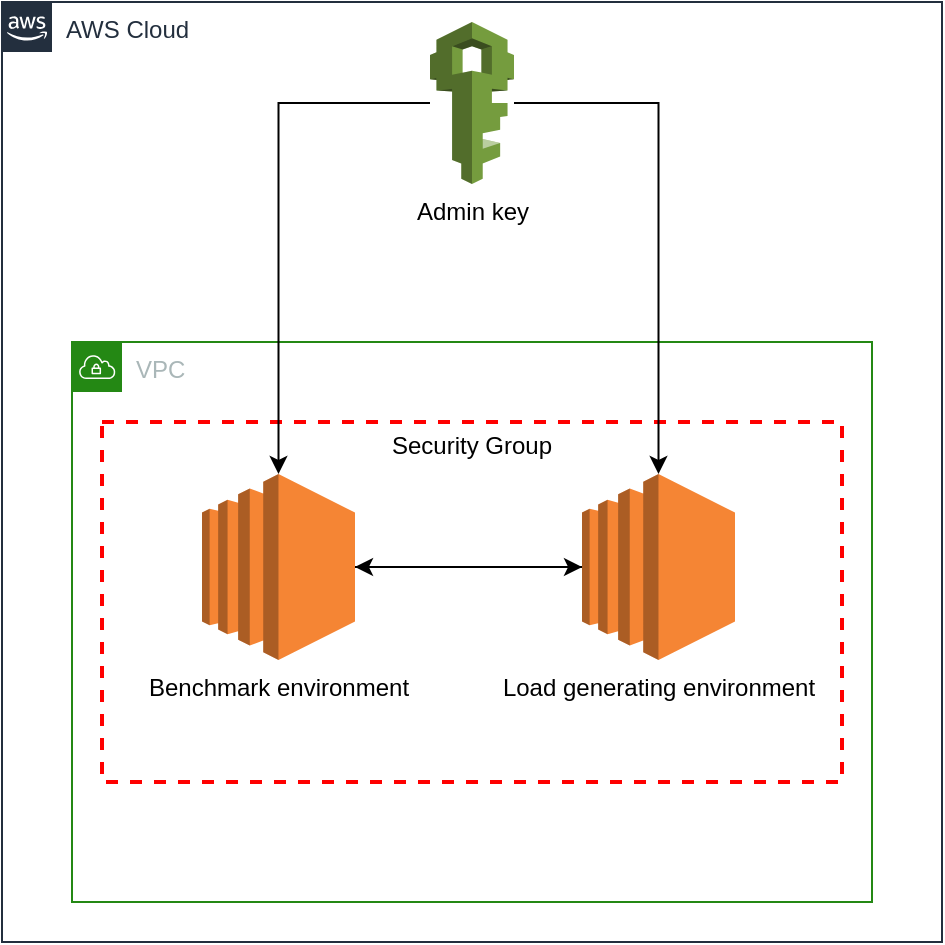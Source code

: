 <mxfile version="14.6.13" type="device"><diagram id="jjydGUOnxP0Iuud4Bz_-" name="Strona-1"><mxGraphModel dx="1662" dy="2001" grid="1" gridSize="10" guides="1" tooltips="1" connect="1" arrows="1" fold="1" page="1" pageScale="1" pageWidth="827" pageHeight="1169" math="0" shadow="0"><root><mxCell id="0"/><mxCell id="1" parent="0"/><mxCell id="_-Ywyn2NpnyOpWHZo5FP-3" value="Security Group" style="fontStyle=0;verticalAlign=top;align=center;spacingTop=-2;fillColor=none;rounded=0;whiteSpace=wrap;html=1;strokeColor=#FF0000;strokeWidth=2;dashed=1;container=1;collapsible=0;expand=0;recursiveResize=0;" parent="1" vertex="1"><mxGeometry x="200" y="160" width="370" height="180" as="geometry"/></mxCell><mxCell id="MAMP4jrjAeRYmESOj4Fr-4" style="edgeStyle=orthogonalEdgeStyle;rounded=0;orthogonalLoop=1;jettySize=auto;html=1;" parent="1" source="_-Ywyn2NpnyOpWHZo5FP-1" target="_-Ywyn2NpnyOpWHZo5FP-2" edge="1"><mxGeometry relative="1" as="geometry"/></mxCell><mxCell id="_-Ywyn2NpnyOpWHZo5FP-1" value="Benchmark environment" style="outlineConnect=0;dashed=0;verticalLabelPosition=bottom;verticalAlign=top;align=center;html=1;shape=mxgraph.aws3.ec2;fillColor=#F58534;gradientColor=none;" parent="1" vertex="1"><mxGeometry x="250" y="186" width="76.5" height="93" as="geometry"/></mxCell><mxCell id="MAMP4jrjAeRYmESOj4Fr-5" style="edgeStyle=orthogonalEdgeStyle;rounded=0;orthogonalLoop=1;jettySize=auto;html=1;" parent="1" source="_-Ywyn2NpnyOpWHZo5FP-2" target="_-Ywyn2NpnyOpWHZo5FP-1" edge="1"><mxGeometry relative="1" as="geometry"/></mxCell><mxCell id="_-Ywyn2NpnyOpWHZo5FP-2" value="Load generating environment" style="outlineConnect=0;dashed=0;verticalLabelPosition=bottom;verticalAlign=top;align=center;html=1;shape=mxgraph.aws3.ec2;fillColor=#F58534;gradientColor=none;" parent="1" vertex="1"><mxGeometry x="440" y="186" width="76.5" height="93" as="geometry"/></mxCell><mxCell id="_-Ywyn2NpnyOpWHZo5FP-4" value="VPC" style="points=[[0,0],[0.25,0],[0.5,0],[0.75,0],[1,0],[1,0.25],[1,0.5],[1,0.75],[1,1],[0.75,1],[0.5,1],[0.25,1],[0,1],[0,0.75],[0,0.5],[0,0.25]];outlineConnect=0;gradientColor=none;html=1;whiteSpace=wrap;fontSize=12;fontStyle=0;container=1;pointerEvents=0;collapsible=0;recursiveResize=0;shape=mxgraph.aws4.group;grIcon=mxgraph.aws4.group_vpc;strokeColor=#248814;fillColor=none;verticalAlign=top;align=left;spacingLeft=30;fontColor=#AAB7B8;dashed=0;" parent="1" vertex="1"><mxGeometry x="185" y="120" width="400" height="280" as="geometry"/></mxCell><mxCell id="MAMP4jrjAeRYmESOj4Fr-2" style="edgeStyle=orthogonalEdgeStyle;rounded=0;orthogonalLoop=1;jettySize=auto;html=1;" parent="1" source="_-Ywyn2NpnyOpWHZo5FP-5" target="_-Ywyn2NpnyOpWHZo5FP-1" edge="1"><mxGeometry relative="1" as="geometry"/></mxCell><mxCell id="MAMP4jrjAeRYmESOj4Fr-3" style="edgeStyle=orthogonalEdgeStyle;rounded=0;orthogonalLoop=1;jettySize=auto;html=1;" parent="1" source="_-Ywyn2NpnyOpWHZo5FP-5" target="_-Ywyn2NpnyOpWHZo5FP-2" edge="1"><mxGeometry relative="1" as="geometry"/></mxCell><mxCell id="_-Ywyn2NpnyOpWHZo5FP-5" value="Admin key" style="outlineConnect=0;dashed=0;verticalLabelPosition=bottom;verticalAlign=top;align=center;html=1;shape=mxgraph.aws3.iam;fillColor=#759C3E;gradientColor=none;" parent="1" vertex="1"><mxGeometry x="364" y="-40" width="42" height="81" as="geometry"/></mxCell><mxCell id="vjifSHwuFVUaReEziLOa-1" value="AWS Cloud" style="points=[[0,0],[0.25,0],[0.5,0],[0.75,0],[1,0],[1,0.25],[1,0.5],[1,0.75],[1,1],[0.75,1],[0.5,1],[0.25,1],[0,1],[0,0.75],[0,0.5],[0,0.25]];outlineConnect=0;gradientColor=none;html=1;whiteSpace=wrap;fontSize=12;fontStyle=0;shape=mxgraph.aws4.group;grIcon=mxgraph.aws4.group_aws_cloud_alt;strokeColor=#232F3E;fillColor=none;verticalAlign=top;align=left;spacingLeft=30;fontColor=#232F3E;dashed=0;" vertex="1" parent="1"><mxGeometry x="150" y="-50" width="470" height="470" as="geometry"/></mxCell></root></mxGraphModel></diagram></mxfile>
